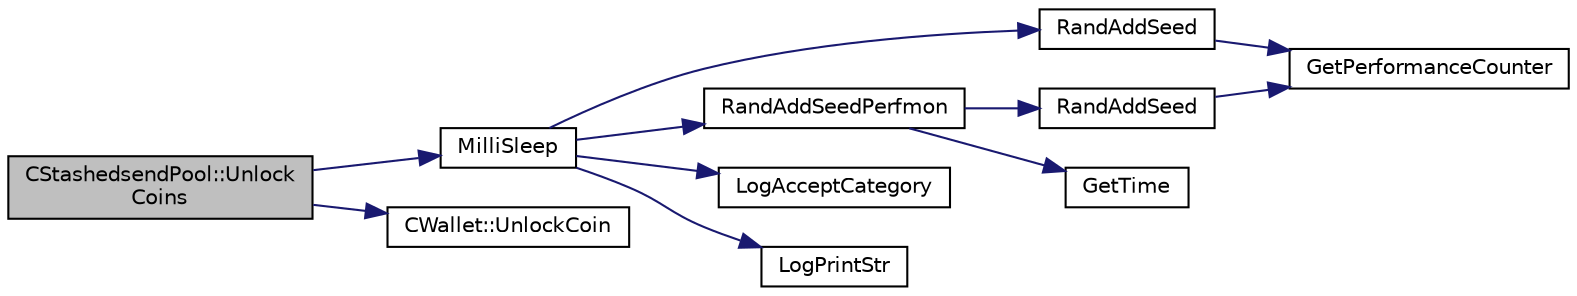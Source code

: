 digraph "CStashedsendPool::UnlockCoins"
{
  edge [fontname="Helvetica",fontsize="10",labelfontname="Helvetica",labelfontsize="10"];
  node [fontname="Helvetica",fontsize="10",shape=record];
  rankdir="LR";
  Node325 [label="CStashedsendPool::Unlock\lCoins",height=0.2,width=0.4,color="black", fillcolor="grey75", style="filled", fontcolor="black"];
  Node325 -> Node326 [color="midnightblue",fontsize="10",style="solid",fontname="Helvetica"];
  Node326 [label="MilliSleep",height=0.2,width=0.4,color="black", fillcolor="white", style="filled",URL="$d8/d3c/util_8h.html#ac635182d3e845eda4af4fa5ab31609da"];
  Node326 -> Node327 [color="midnightblue",fontsize="10",style="solid",fontname="Helvetica"];
  Node327 [label="RandAddSeed",height=0.2,width=0.4,color="black", fillcolor="white", style="filled",URL="$d8/d3c/util_8h.html#ab699fbdf803610a4e2060fd87787f7e0"];
  Node327 -> Node328 [color="midnightblue",fontsize="10",style="solid",fontname="Helvetica"];
  Node328 [label="GetPerformanceCounter",height=0.2,width=0.4,color="black", fillcolor="white", style="filled",URL="$d8/d3c/util_8h.html#acd4d9988b9bb3f31fddf72a34b2bc37f"];
  Node326 -> Node329 [color="midnightblue",fontsize="10",style="solid",fontname="Helvetica"];
  Node329 [label="RandAddSeedPerfmon",height=0.2,width=0.4,color="black", fillcolor="white", style="filled",URL="$d8/d3c/util_8h.html#a786af12a87491f8dc24351d93b9833b6"];
  Node329 -> Node330 [color="midnightblue",fontsize="10",style="solid",fontname="Helvetica"];
  Node330 [label="RandAddSeed",height=0.2,width=0.4,color="black", fillcolor="white", style="filled",URL="$df/d2d/util_8cpp.html#ab699fbdf803610a4e2060fd87787f7e0"];
  Node330 -> Node328 [color="midnightblue",fontsize="10",style="solid",fontname="Helvetica"];
  Node329 -> Node331 [color="midnightblue",fontsize="10",style="solid",fontname="Helvetica"];
  Node331 [label="GetTime",height=0.2,width=0.4,color="black", fillcolor="white", style="filled",URL="$df/d2d/util_8cpp.html#a46fac5fba8ba905b5f9acb364f5d8c6f"];
  Node326 -> Node332 [color="midnightblue",fontsize="10",style="solid",fontname="Helvetica"];
  Node332 [label="LogAcceptCategory",height=0.2,width=0.4,color="black", fillcolor="white", style="filled",URL="$d8/d3c/util_8h.html#a343d2a13efe00125f78d25dafb0a8d98"];
  Node326 -> Node333 [color="midnightblue",fontsize="10",style="solid",fontname="Helvetica"];
  Node333 [label="LogPrintStr",height=0.2,width=0.4,color="black", fillcolor="white", style="filled",URL="$d8/d3c/util_8h.html#afd4c3002b2797c0560adddb6af3ca1da"];
  Node325 -> Node334 [color="midnightblue",fontsize="10",style="solid",fontname="Helvetica"];
  Node334 [label="CWallet::UnlockCoin",height=0.2,width=0.4,color="black", fillcolor="white", style="filled",URL="$d2/de5/class_c_wallet.html#abd60f5b890e2c62c05c6a2de6322197f"];
}
